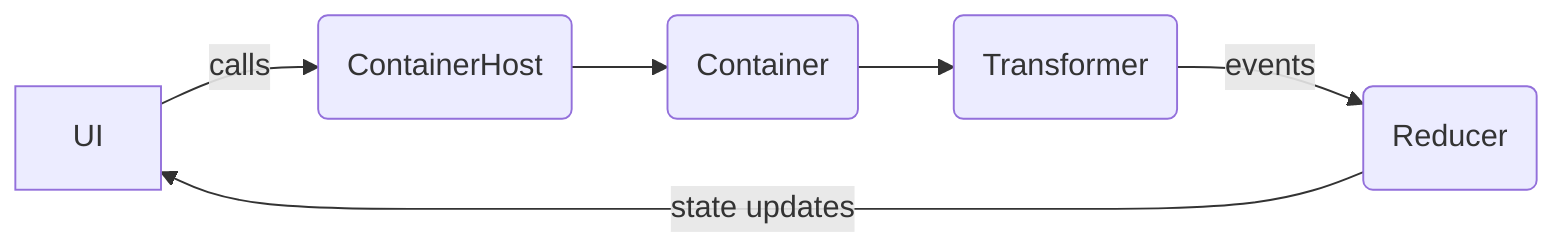 graph LR
	A[UI] -->|calls| B(ContainerHost)
	B --> C(Container)
	C --> D(Transformer)
	D -->|events| E(Reducer)
	E -->|state updates| A